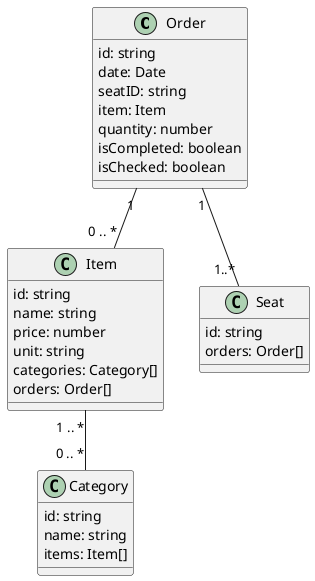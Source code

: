 @startuml order list

class Order {
    id: string
    date: Date
    seatID: string
    item: Item
    quantity: number
    isCompleted: boolean
    isChecked: boolean
}

class Item {
    id: string
    name: string
    price: number
    unit: string
    categories: Category[]
    orders: Order[]
}

class Category {
    id: string
    name: string
    items: Item[]
}

class Seat {
    id: string
    orders: Order[]
}

Order "1" -- "0 .. *" Item
Order "1" -- "1..*" Seat
Item "1 .. *" -- "0 .. *" Category


@enduml